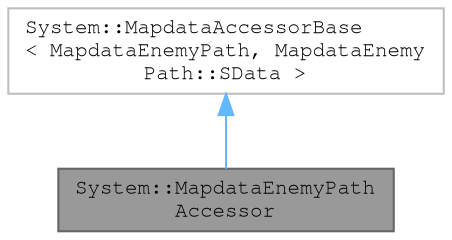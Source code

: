 digraph "System::MapdataEnemyPathAccessor"
{
 // LATEX_PDF_SIZE
  bgcolor="transparent";
  edge [fontname=FreeMono,fontsize=10,labelfontname=FreeMono,labelfontsize=10];
  node [fontname=FreeMono,fontsize=10,shape=box,height=0.2,width=0.4];
  Node1 [label="System::MapdataEnemyPath\lAccessor",height=0.2,width=0.4,color="gray40", fillcolor="grey60", style="filled", fontcolor="black",tooltip=" "];
  Node2 -> Node1 [dir="back",color="steelblue1",style="solid"];
  Node2 [label="System::MapdataAccessorBase\l\< MapdataEnemyPath, MapdataEnemy\lPath::SData \>",height=0.2,width=0.4,color="grey75", fillcolor="white", style="filled",URL="$class_system_1_1_mapdata_accessor_base.html",tooltip=" "];
}
